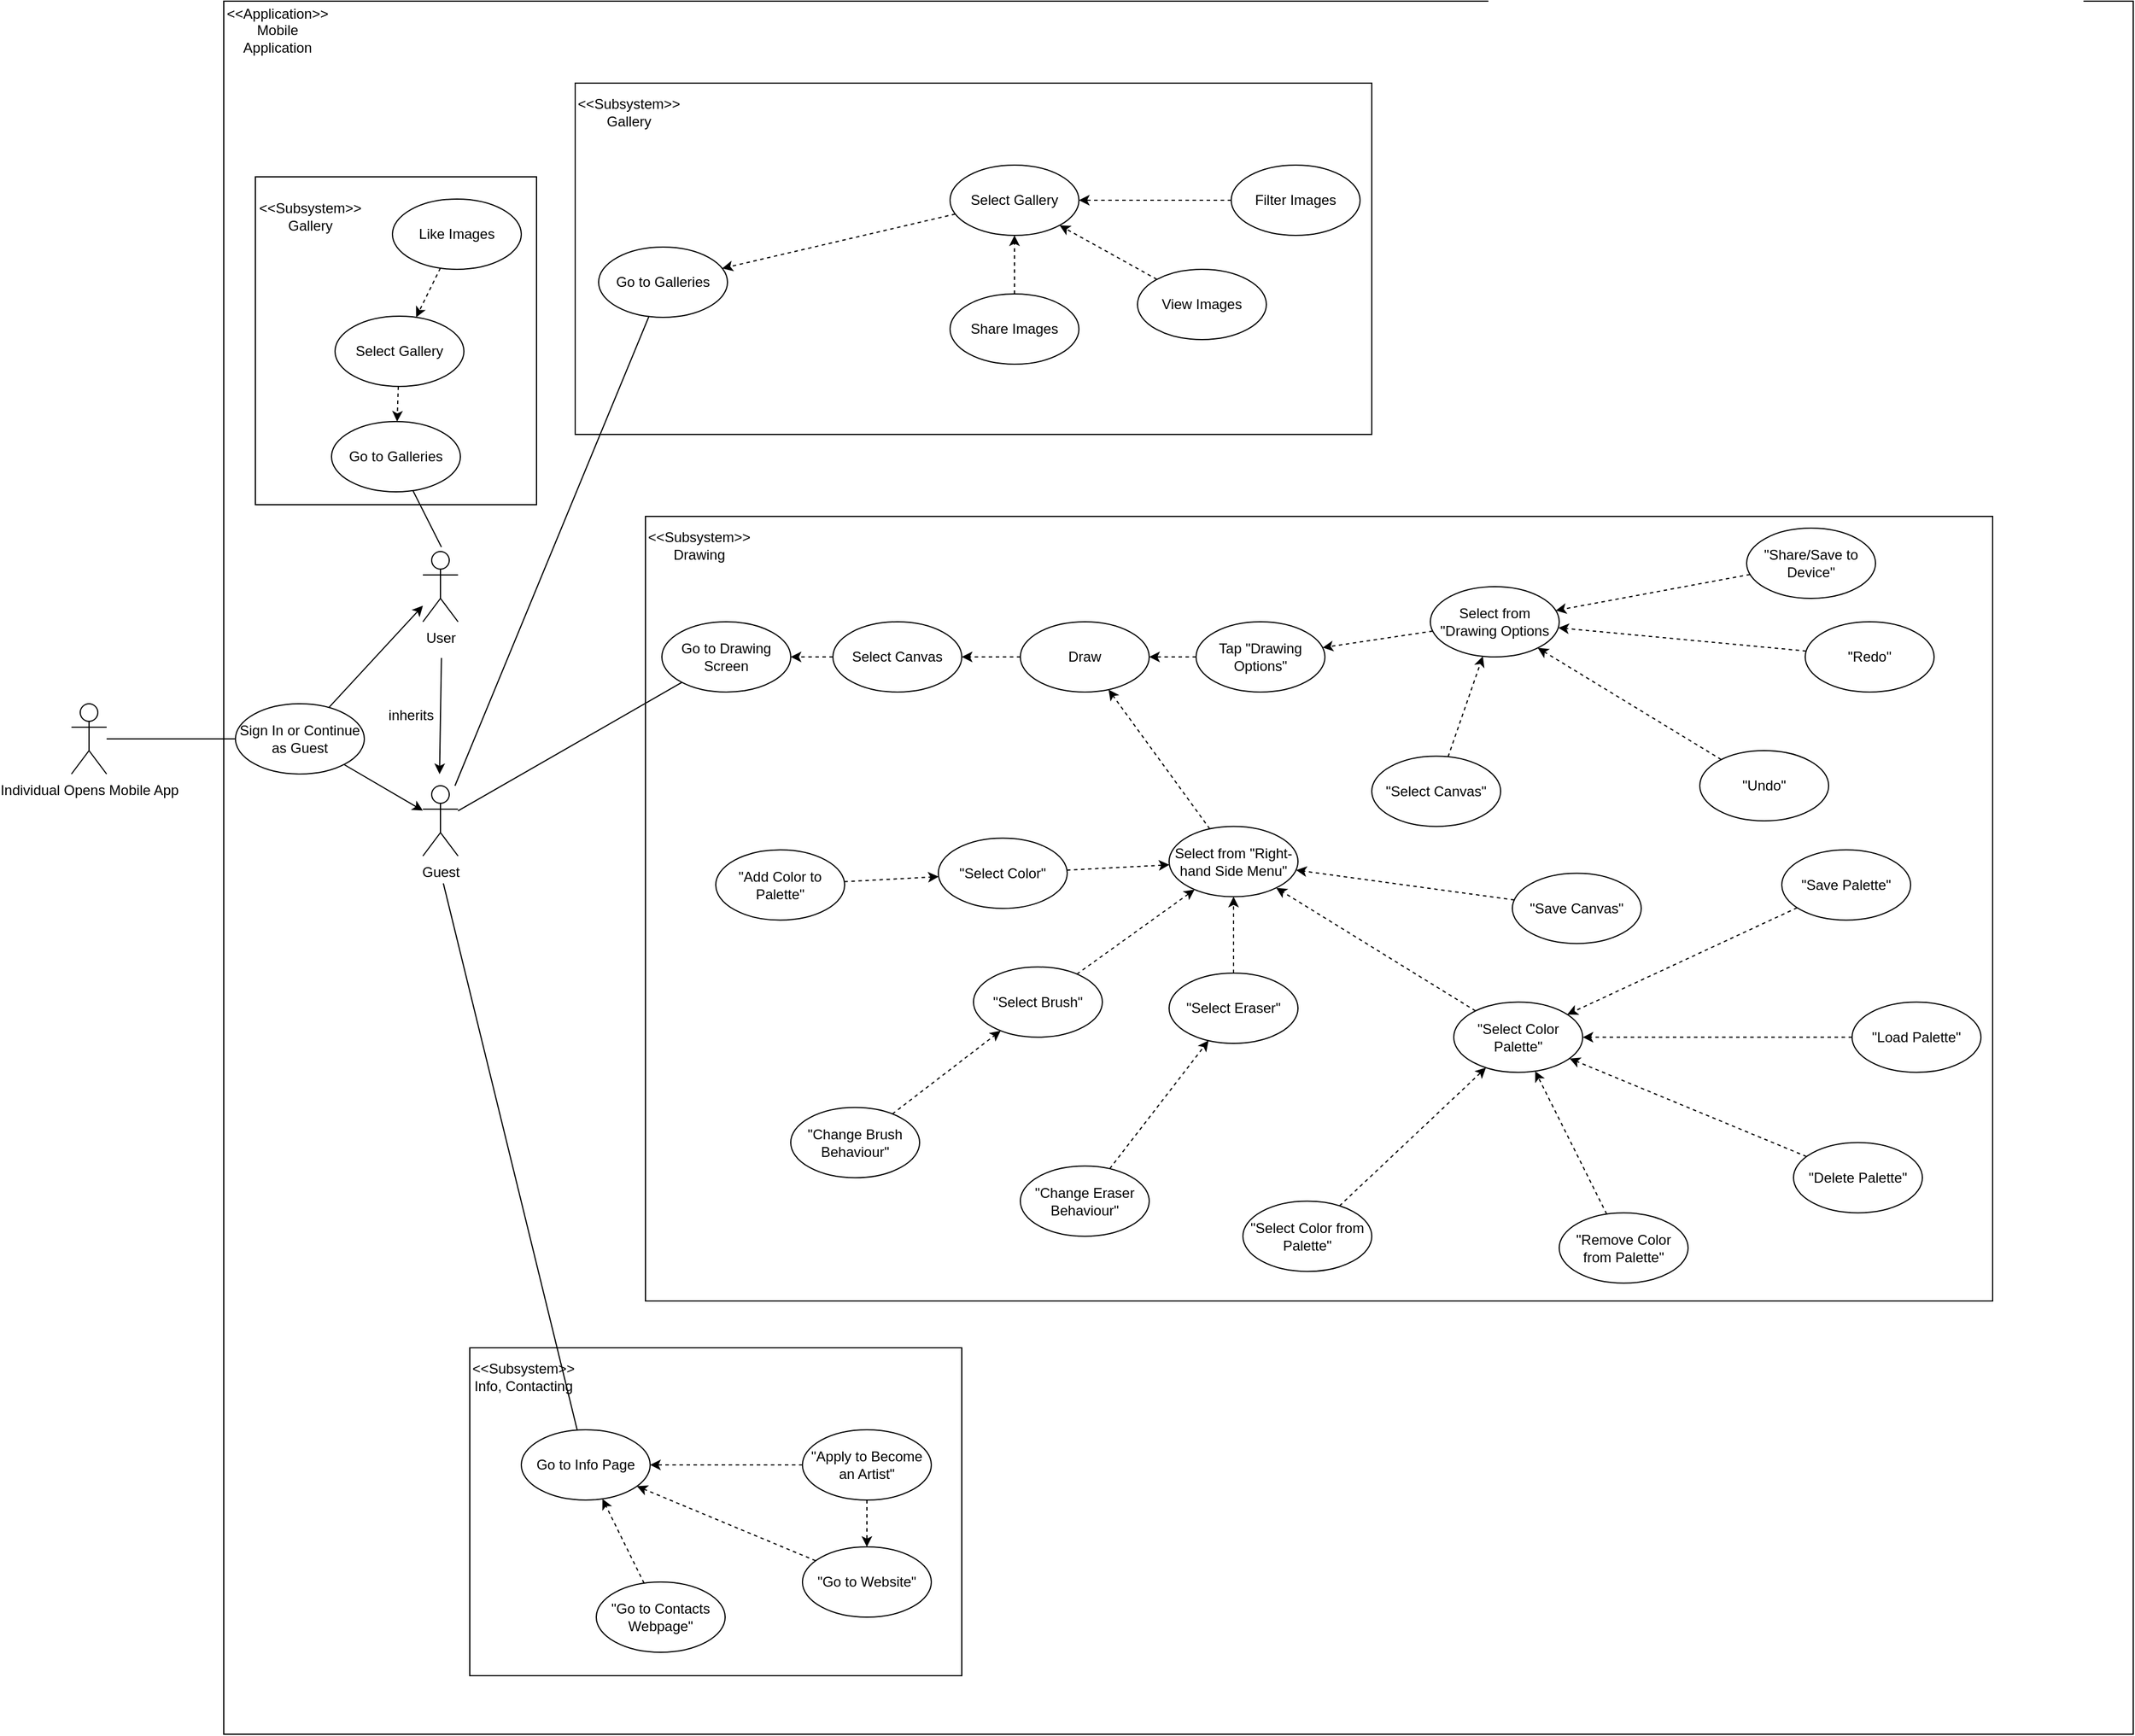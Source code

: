 <mxfile version="13.2.4" type="device"><diagram id="txl30slOBA3MLlbNXTB4" name="Page-1"><mxGraphModel dx="2829" dy="2039" grid="1" gridSize="10" guides="1" tooltips="1" connect="1" arrows="1" fold="1" page="1" pageScale="1" pageWidth="827" pageHeight="1169" math="0" shadow="0"><root><mxCell id="0"/><mxCell id="1" parent="0"/><mxCell id="2JM5NXY_ZaKbiW4kvDHP-76" value="" style="rounded=0;whiteSpace=wrap;html=1;" parent="1" vertex="1"><mxGeometry x="30" y="-290" width="1630" height="1480" as="geometry"/></mxCell><mxCell id="c1x3ycIHwH0ngGLMlNKI-2" value="" style="rounded=0;whiteSpace=wrap;html=1;" parent="1" vertex="1"><mxGeometry x="57" y="-140" width="240" height="280" as="geometry"/></mxCell><mxCell id="2JM5NXY_ZaKbiW4kvDHP-71" value="" style="rounded=0;whiteSpace=wrap;html=1;" parent="1" vertex="1"><mxGeometry x="330" y="-220" width="680" height="300" as="geometry"/></mxCell><mxCell id="2JM5NXY_ZaKbiW4kvDHP-69" value="" style="rounded=0;whiteSpace=wrap;html=1;" parent="1" vertex="1"><mxGeometry x="390" y="150" width="1150" height="670" as="geometry"/></mxCell><mxCell id="2JM5NXY_ZaKbiW4kvDHP-68" value="" style="rounded=0;whiteSpace=wrap;html=1;" parent="1" vertex="1"><mxGeometry x="240" y="860" width="420" height="280" as="geometry"/></mxCell><mxCell id="zg-OP3MwCopLcI96b1SN-1" value="Individual Opens Mobile App" style="shape=umlActor;verticalLabelPosition=bottom;labelBackgroundColor=#ffffff;verticalAlign=top;html=1;outlineConnect=0;" parent="1" vertex="1"><mxGeometry x="-100" y="310" width="30" height="60" as="geometry"/></mxCell><mxCell id="zg-OP3MwCopLcI96b1SN-14" value="Go to Galleries" style="ellipse;whiteSpace=wrap;html=1;" parent="1" vertex="1"><mxGeometry x="350" y="-80" width="110" height="60" as="geometry"/></mxCell><mxCell id="OHez4P4Bd9LLeIwilATM-2" value="Select Gallery" style="ellipse;whiteSpace=wrap;html=1;" parent="1" vertex="1"><mxGeometry x="650" y="-150" width="110" height="60" as="geometry"/></mxCell><mxCell id="OHez4P4Bd9LLeIwilATM-3" value="Filter Images" style="ellipse;whiteSpace=wrap;html=1;" parent="1" vertex="1"><mxGeometry x="890" y="-150" width="110" height="60" as="geometry"/></mxCell><mxCell id="OHez4P4Bd9LLeIwilATM-4" value="Share Images" style="ellipse;whiteSpace=wrap;html=1;" parent="1" vertex="1"><mxGeometry x="650" y="-40" width="110" height="60" as="geometry"/></mxCell><mxCell id="OHez4P4Bd9LLeIwilATM-5" value="Like Images" style="ellipse;whiteSpace=wrap;html=1;" parent="1" vertex="1"><mxGeometry x="174" y="-121" width="110" height="60" as="geometry"/></mxCell><mxCell id="OHez4P4Bd9LLeIwilATM-6" value="" style="endArrow=classic;html=1;dashed=1;" parent="1" source="OHez4P4Bd9LLeIwilATM-2" target="zg-OP3MwCopLcI96b1SN-14" edge="1"><mxGeometry width="50" height="50" relative="1" as="geometry"><mxPoint x="660" y="100" as="sourcePoint"/><mxPoint x="500" y="-140" as="targetPoint"/></mxGeometry></mxCell><mxCell id="OHez4P4Bd9LLeIwilATM-7" value="" style="endArrow=classic;html=1;dashed=1;" parent="1" source="OHez4P4Bd9LLeIwilATM-5" target="c1x3ycIHwH0ngGLMlNKI-8" edge="1"><mxGeometry width="50" height="50" relative="1" as="geometry"><mxPoint x="670.0" y="59" as="sourcePoint"/><mxPoint x="-200" y="19" as="targetPoint"/></mxGeometry></mxCell><mxCell id="OHez4P4Bd9LLeIwilATM-8" value="" style="endArrow=classic;html=1;dashed=1;" parent="1" source="OHez4P4Bd9LLeIwilATM-3" target="OHez4P4Bd9LLeIwilATM-2" edge="1"><mxGeometry width="50" height="50" relative="1" as="geometry"><mxPoint x="680.0" y="70" as="sourcePoint"/><mxPoint x="850" y="-220" as="targetPoint"/></mxGeometry></mxCell><mxCell id="OHez4P4Bd9LLeIwilATM-9" value="" style="endArrow=classic;html=1;dashed=1;" parent="1" source="OHez4P4Bd9LLeIwilATM-4" target="OHez4P4Bd9LLeIwilATM-2" edge="1"><mxGeometry width="50" height="50" relative="1" as="geometry"><mxPoint x="800" y="20" as="sourcePoint"/><mxPoint x="840.0" y="60" as="targetPoint"/></mxGeometry></mxCell><mxCell id="OHez4P4Bd9LLeIwilATM-11" value="Go to Drawing Screen" style="ellipse;whiteSpace=wrap;html=1;" parent="1" vertex="1"><mxGeometry x="404" y="240" width="110" height="60" as="geometry"/></mxCell><mxCell id="OHez4P4Bd9LLeIwilATM-13" value="Select Canvas" style="ellipse;whiteSpace=wrap;html=1;" parent="1" vertex="1"><mxGeometry x="550" y="240" width="110" height="60" as="geometry"/></mxCell><mxCell id="OHez4P4Bd9LLeIwilATM-14" value="" style="endArrow=classic;html=1;dashed=1;" parent="1" source="OHez4P4Bd9LLeIwilATM-13" target="OHez4P4Bd9LLeIwilATM-11" edge="1"><mxGeometry width="50" height="50" relative="1" as="geometry"><mxPoint x="600.0" y="239.71" as="sourcePoint"/><mxPoint x="514" y="150" as="targetPoint"/></mxGeometry></mxCell><mxCell id="OHez4P4Bd9LLeIwilATM-17" value="" style="endArrow=classic;html=1;dashed=1;" parent="1" source="OHez4P4Bd9LLeIwilATM-21" target="2JM5NXY_ZaKbiW4kvDHP-32" edge="1"><mxGeometry width="50" height="50" relative="1" as="geometry"><mxPoint x="800" y="270" as="sourcePoint"/><mxPoint x="870" y="190" as="targetPoint"/></mxGeometry></mxCell><mxCell id="OHez4P4Bd9LLeIwilATM-21" value="Tap &quot;Drawing Options&quot;" style="ellipse;whiteSpace=wrap;html=1;" parent="1" vertex="1"><mxGeometry x="860" y="240" width="110" height="60" as="geometry"/></mxCell><mxCell id="OHez4P4Bd9LLeIwilATM-22" value="Select from &quot;Drawing Options" style="ellipse;whiteSpace=wrap;html=1;" parent="1" vertex="1"><mxGeometry x="1060" y="210" width="110" height="60" as="geometry"/></mxCell><mxCell id="OHez4P4Bd9LLeIwilATM-23" value="" style="endArrow=classic;html=1;dashed=1;" parent="1" source="OHez4P4Bd9LLeIwilATM-22" target="OHez4P4Bd9LLeIwilATM-21" edge="1"><mxGeometry width="50" height="50" relative="1" as="geometry"><mxPoint x="770.0" y="250.0" as="sourcePoint"/><mxPoint x="990" y="180" as="targetPoint"/></mxGeometry></mxCell><mxCell id="OHez4P4Bd9LLeIwilATM-24" value="&quot;Select Canvas&quot;" style="ellipse;whiteSpace=wrap;html=1;" parent="1" vertex="1"><mxGeometry x="1010" y="354.77" width="110" height="60" as="geometry"/></mxCell><mxCell id="OHez4P4Bd9LLeIwilATM-25" value="&quot;Redo&quot;" style="ellipse;whiteSpace=wrap;html=1;" parent="1" vertex="1"><mxGeometry x="1380" y="240" width="110" height="60" as="geometry"/></mxCell><mxCell id="OHez4P4Bd9LLeIwilATM-26" value="&quot;Share/Save to Device&quot;" style="ellipse;whiteSpace=wrap;html=1;" parent="1" vertex="1"><mxGeometry x="1330" y="160" width="110" height="60" as="geometry"/></mxCell><mxCell id="OHez4P4Bd9LLeIwilATM-27" value="&quot;Undo&quot;" style="ellipse;whiteSpace=wrap;html=1;" parent="1" vertex="1"><mxGeometry x="1290" y="350" width="110" height="60" as="geometry"/></mxCell><mxCell id="OHez4P4Bd9LLeIwilATM-28" value="" style="endArrow=classic;html=1;dashed=1;" parent="1" source="OHez4P4Bd9LLeIwilATM-26" target="OHez4P4Bd9LLeIwilATM-22" edge="1"><mxGeometry width="50" height="50" relative="1" as="geometry"><mxPoint x="950.0" y="250.0" as="sourcePoint"/><mxPoint x="1210" y="130" as="targetPoint"/></mxGeometry></mxCell><mxCell id="OHez4P4Bd9LLeIwilATM-29" value="" style="endArrow=classic;html=1;dashed=1;" parent="1" source="OHez4P4Bd9LLeIwilATM-25" target="OHez4P4Bd9LLeIwilATM-22" edge="1"><mxGeometry width="50" height="50" relative="1" as="geometry"><mxPoint x="1086.7" y="237.28" as="sourcePoint"/><mxPoint x="1340" y="230" as="targetPoint"/></mxGeometry></mxCell><mxCell id="OHez4P4Bd9LLeIwilATM-31" value="" style="endArrow=classic;html=1;dashed=1;" parent="1" source="OHez4P4Bd9LLeIwilATM-27" target="OHez4P4Bd9LLeIwilATM-22" edge="1"><mxGeometry width="50" height="50" relative="1" as="geometry"><mxPoint x="1090.0" y="250.0" as="sourcePoint"/><mxPoint x="1300" y="300" as="targetPoint"/></mxGeometry></mxCell><mxCell id="OHez4P4Bd9LLeIwilATM-32" value="" style="endArrow=classic;html=1;dashed=1;" parent="1" source="OHez4P4Bd9LLeIwilATM-24" target="OHez4P4Bd9LLeIwilATM-22" edge="1"><mxGeometry width="50" height="50" relative="1" as="geometry"><mxPoint x="1040" y="310" as="sourcePoint"/><mxPoint x="1160.69" y="309.58" as="targetPoint"/></mxGeometry></mxCell><mxCell id="OHez4P4Bd9LLeIwilATM-33" value="Select from &quot;Right-hand Side Menu&quot;" style="ellipse;whiteSpace=wrap;html=1;" parent="1" vertex="1"><mxGeometry x="837" y="414.77" width="110" height="60" as="geometry"/></mxCell><mxCell id="OHez4P4Bd9LLeIwilATM-34" value="" style="endArrow=classic;html=1;dashed=1;" parent="1" source="OHez4P4Bd9LLeIwilATM-33" target="2JM5NXY_ZaKbiW4kvDHP-32" edge="1"><mxGeometry width="50" height="50" relative="1" as="geometry"><mxPoint x="750" y="360" as="sourcePoint"/><mxPoint x="850.0" y="304.77" as="targetPoint"/></mxGeometry></mxCell><mxCell id="OHez4P4Bd9LLeIwilATM-35" value="&quot;Select Color&quot;" style="ellipse;whiteSpace=wrap;html=1;" parent="1" vertex="1"><mxGeometry x="640" y="424.77" width="110" height="60" as="geometry"/></mxCell><mxCell id="OHez4P4Bd9LLeIwilATM-36" value="&quot;Select Brush&quot;" style="ellipse;whiteSpace=wrap;html=1;" parent="1" vertex="1"><mxGeometry x="670" y="534.77" width="110" height="60" as="geometry"/></mxCell><mxCell id="OHez4P4Bd9LLeIwilATM-37" value="" style="endArrow=classic;html=1;dashed=1;" parent="1" source="OHez4P4Bd9LLeIwilATM-35" target="OHez4P4Bd9LLeIwilATM-33" edge="1"><mxGeometry width="50" height="50" relative="1" as="geometry"><mxPoint x="780" y="410" as="sourcePoint"/><mxPoint x="1136.068" y="363.579" as="targetPoint"/></mxGeometry></mxCell><mxCell id="OHez4P4Bd9LLeIwilATM-38" value="&quot;Save Canvas&quot;" style="ellipse;whiteSpace=wrap;html=1;" parent="1" vertex="1"><mxGeometry x="1130" y="454.77" width="110" height="60" as="geometry"/></mxCell><mxCell id="OHez4P4Bd9LLeIwilATM-39" value="&quot;Select Eraser&quot;" style="ellipse;whiteSpace=wrap;html=1;" parent="1" vertex="1"><mxGeometry x="837" y="540" width="110" height="60" as="geometry"/></mxCell><mxCell id="OHez4P4Bd9LLeIwilATM-40" value="&quot;Select Color Palette&quot;" style="ellipse;whiteSpace=wrap;html=1;" parent="1" vertex="1"><mxGeometry x="1080" y="564.77" width="110" height="60" as="geometry"/></mxCell><mxCell id="OHez4P4Bd9LLeIwilATM-41" value="" style="endArrow=classic;html=1;dashed=1;" parent="1" source="OHez4P4Bd9LLeIwilATM-36" target="OHez4P4Bd9LLeIwilATM-33" edge="1"><mxGeometry width="50" height="50" relative="1" as="geometry"><mxPoint x="770" y="490" as="sourcePoint"/><mxPoint x="797.076" y="465.118" as="targetPoint"/></mxGeometry></mxCell><mxCell id="OHez4P4Bd9LLeIwilATM-42" value="" style="endArrow=classic;html=1;dashed=1;" parent="1" source="OHez4P4Bd9LLeIwilATM-39" target="OHez4P4Bd9LLeIwilATM-33" edge="1"><mxGeometry width="50" height="50" relative="1" as="geometry"><mxPoint x="940" y="530" as="sourcePoint"/><mxPoint x="892.0" y="544.77" as="targetPoint"/></mxGeometry></mxCell><mxCell id="OHez4P4Bd9LLeIwilATM-43" value="" style="endArrow=classic;html=1;dashed=1;" parent="1" source="OHez4P4Bd9LLeIwilATM-40" target="OHez4P4Bd9LLeIwilATM-33" edge="1"><mxGeometry width="50" height="50" relative="1" as="geometry"><mxPoint x="1020" y="572" as="sourcePoint"/><mxPoint x="895.0" y="480" as="targetPoint"/></mxGeometry></mxCell><mxCell id="OHez4P4Bd9LLeIwilATM-44" value="" style="endArrow=classic;html=1;dashed=1;" parent="1" source="OHez4P4Bd9LLeIwilATM-38" target="OHez4P4Bd9LLeIwilATM-33" edge="1"><mxGeometry width="50" height="50" relative="1" as="geometry"><mxPoint x="928.38" y="413.843" as="sourcePoint"/><mxPoint x="1080" y="430" as="targetPoint"/></mxGeometry></mxCell><mxCell id="OHez4P4Bd9LLeIwilATM-48" value="&quot;Add Color to Palette&quot;" style="ellipse;whiteSpace=wrap;html=1;" parent="1" vertex="1"><mxGeometry x="450" y="434.77" width="110" height="60" as="geometry"/></mxCell><mxCell id="OHez4P4Bd9LLeIwilATM-50" value="" style="endArrow=classic;html=1;dashed=1;" parent="1" source="OHez4P4Bd9LLeIwilATM-48" target="OHez4P4Bd9LLeIwilATM-35" edge="1"><mxGeometry width="50" height="50" relative="1" as="geometry"><mxPoint x="580" y="370" as="sourcePoint"/><mxPoint x="797.076" y="465.118" as="targetPoint"/></mxGeometry></mxCell><mxCell id="OHez4P4Bd9LLeIwilATM-52" value="&quot;Change Brush Behaviour&quot;" style="ellipse;whiteSpace=wrap;html=1;" parent="1" vertex="1"><mxGeometry x="514" y="654.77" width="110" height="60" as="geometry"/></mxCell><mxCell id="OHez4P4Bd9LLeIwilATM-53" value="" style="endArrow=classic;html=1;dashed=1;" parent="1" source="OHez4P4Bd9LLeIwilATM-52" target="OHez4P4Bd9LLeIwilATM-36" edge="1"><mxGeometry width="50" height="50" relative="1" as="geometry"><mxPoint x="569" y="600" as="sourcePoint"/><mxPoint x="798.38" y="520.927" as="targetPoint"/></mxGeometry></mxCell><mxCell id="OHez4P4Bd9LLeIwilATM-54" value="&quot;Change Eraser Behaviour&quot;" style="ellipse;whiteSpace=wrap;html=1;" parent="1" vertex="1"><mxGeometry x="710" y="704.77" width="110" height="60" as="geometry"/></mxCell><mxCell id="OHez4P4Bd9LLeIwilATM-55" value="" style="endArrow=classic;html=1;dashed=1;" parent="1" source="OHez4P4Bd9LLeIwilATM-54" target="OHez4P4Bd9LLeIwilATM-39" edge="1"><mxGeometry width="50" height="50" relative="1" as="geometry"><mxPoint x="860" y="690" as="sourcePoint"/><mxPoint x="765.0" y="604.77" as="targetPoint"/></mxGeometry></mxCell><mxCell id="OHez4P4Bd9LLeIwilATM-56" value="&quot;Select Color from Palette&quot;" style="ellipse;whiteSpace=wrap;html=1;" parent="1" vertex="1"><mxGeometry x="900" y="734.77" width="110" height="60" as="geometry"/></mxCell><mxCell id="OHez4P4Bd9LLeIwilATM-57" value="&quot;Remove Color from Palette&quot;" style="ellipse;whiteSpace=wrap;html=1;" parent="1" vertex="1"><mxGeometry x="1170" y="744.77" width="110" height="60" as="geometry"/></mxCell><mxCell id="OHez4P4Bd9LLeIwilATM-58" value="&quot;Delete Palette&quot;" style="ellipse;whiteSpace=wrap;html=1;" parent="1" vertex="1"><mxGeometry x="1370" y="684.77" width="110" height="60" as="geometry"/></mxCell><mxCell id="OHez4P4Bd9LLeIwilATM-59" value="&quot;Load Palette&quot;" style="ellipse;whiteSpace=wrap;html=1;" parent="1" vertex="1"><mxGeometry x="1420" y="564.77" width="110" height="60" as="geometry"/></mxCell><mxCell id="OHez4P4Bd9LLeIwilATM-60" value="&quot;Save Palette&quot;" style="ellipse;whiteSpace=wrap;html=1;" parent="1" vertex="1"><mxGeometry x="1360" y="434.77" width="110" height="60" as="geometry"/></mxCell><mxCell id="OHez4P4Bd9LLeIwilATM-61" value="" style="endArrow=classic;html=1;dashed=1;" parent="1" source="OHez4P4Bd9LLeIwilATM-56" target="OHez4P4Bd9LLeIwilATM-40" edge="1"><mxGeometry width="50" height="50" relative="1" as="geometry"><mxPoint x="1020" y="640" as="sourcePoint"/><mxPoint x="905.0" y="619.77" as="targetPoint"/></mxGeometry></mxCell><mxCell id="OHez4P4Bd9LLeIwilATM-62" value="" style="endArrow=classic;html=1;dashed=1;" parent="1" source="OHez4P4Bd9LLeIwilATM-57" target="OHez4P4Bd9LLeIwilATM-40" edge="1"><mxGeometry width="50" height="50" relative="1" as="geometry"><mxPoint x="1120" y="730" as="sourcePoint"/><mxPoint x="1038.225" y="604.822" as="targetPoint"/></mxGeometry></mxCell><mxCell id="OHez4P4Bd9LLeIwilATM-63" value="" style="endArrow=classic;html=1;dashed=1;" parent="1" source="OHez4P4Bd9LLeIwilATM-58" target="OHez4P4Bd9LLeIwilATM-40" edge="1"><mxGeometry width="50" height="50" relative="1" as="geometry"><mxPoint x="1250" y="670" as="sourcePoint"/><mxPoint x="1114.328" y="597.2" as="targetPoint"/></mxGeometry></mxCell><mxCell id="OHez4P4Bd9LLeIwilATM-64" value="" style="endArrow=classic;html=1;dashed=1;" parent="1" source="OHez4P4Bd9LLeIwilATM-59" target="OHez4P4Bd9LLeIwilATM-40" edge="1"><mxGeometry width="50" height="50" relative="1" as="geometry"><mxPoint x="1076.462" y="509.711" as="sourcePoint"/><mxPoint x="1380" y="530" as="targetPoint"/></mxGeometry></mxCell><mxCell id="OHez4P4Bd9LLeIwilATM-65" value="" style="endArrow=classic;html=1;dashed=1;" parent="1" source="OHez4P4Bd9LLeIwilATM-60" target="OHez4P4Bd9LLeIwilATM-40" edge="1"><mxGeometry width="50" height="50" relative="1" as="geometry"><mxPoint x="1390" y="550" as="sourcePoint"/><mxPoint x="1251.928" y="522.127" as="targetPoint"/></mxGeometry></mxCell><mxCell id="OHez4P4Bd9LLeIwilATM-66" value="Go to Info Page" style="ellipse;whiteSpace=wrap;html=1;" parent="1" vertex="1"><mxGeometry x="284" y="930" width="110" height="60" as="geometry"/></mxCell><mxCell id="OHez4P4Bd9LLeIwilATM-68" value="&quot;Apply to Become an Artist&quot;" style="ellipse;whiteSpace=wrap;html=1;" parent="1" vertex="1"><mxGeometry x="524" y="930" width="110" height="60" as="geometry"/></mxCell><mxCell id="OHez4P4Bd9LLeIwilATM-69" value="&quot;Go to Website&quot;" style="ellipse;whiteSpace=wrap;html=1;" parent="1" vertex="1"><mxGeometry x="524" y="1030" width="110" height="60" as="geometry"/></mxCell><mxCell id="OHez4P4Bd9LLeIwilATM-70" value="&quot;Go to Contacts Webpage&quot;" style="ellipse;whiteSpace=wrap;html=1;" parent="1" vertex="1"><mxGeometry x="348" y="1060" width="110" height="60" as="geometry"/></mxCell><mxCell id="OHez4P4Bd9LLeIwilATM-71" value="" style="endArrow=classic;html=1;dashed=1;" parent="1" source="OHez4P4Bd9LLeIwilATM-68" target="OHez4P4Bd9LLeIwilATM-66" edge="1"><mxGeometry width="50" height="50" relative="1" as="geometry"><mxPoint x="504" y="960" as="sourcePoint"/><mxPoint x="474" y="910" as="targetPoint"/></mxGeometry></mxCell><mxCell id="OHez4P4Bd9LLeIwilATM-72" value="" style="endArrow=classic;html=1;dashed=1;" parent="1" source="OHez4P4Bd9LLeIwilATM-69" target="OHez4P4Bd9LLeIwilATM-66" edge="1"><mxGeometry width="50" height="50" relative="1" as="geometry"><mxPoint x="404" y="970" as="sourcePoint"/><mxPoint x="494" y="990" as="targetPoint"/></mxGeometry></mxCell><mxCell id="OHez4P4Bd9LLeIwilATM-73" value="" style="endArrow=classic;html=1;dashed=1;" parent="1" source="OHez4P4Bd9LLeIwilATM-70" target="OHez4P4Bd9LLeIwilATM-66" edge="1"><mxGeometry width="50" height="50" relative="1" as="geometry"><mxPoint x="304" y="1050" as="sourcePoint"/><mxPoint x="545.293" y="1051.789" as="targetPoint"/></mxGeometry></mxCell><mxCell id="OHez4P4Bd9LLeIwilATM-76" value="" style="endArrow=classic;html=1;dashed=1;" parent="1" source="OHez4P4Bd9LLeIwilATM-68" target="OHez4P4Bd9LLeIwilATM-69" edge="1"><mxGeometry width="50" height="50" relative="1" as="geometry"><mxPoint x="404" y="970" as="sourcePoint"/><mxPoint x="544" y="1000" as="targetPoint"/></mxGeometry></mxCell><mxCell id="2JM5NXY_ZaKbiW4kvDHP-1" value="Sign In or Continue as Guest" style="ellipse;whiteSpace=wrap;html=1;" parent="1" vertex="1"><mxGeometry x="40" y="310" width="110" height="60" as="geometry"/></mxCell><mxCell id="2JM5NXY_ZaKbiW4kvDHP-6" value="" style="endArrow=none;html=1;" parent="1" source="zg-OP3MwCopLcI96b1SN-1" target="2JM5NXY_ZaKbiW4kvDHP-1" edge="1"><mxGeometry width="50" height="50" relative="1" as="geometry"><mxPoint x="190" y="350" as="sourcePoint"/><mxPoint x="240" y="300" as="targetPoint"/></mxGeometry></mxCell><mxCell id="2JM5NXY_ZaKbiW4kvDHP-12" value="User" style="shape=umlActor;verticalLabelPosition=bottom;labelBackgroundColor=#ffffff;verticalAlign=top;html=1;outlineConnect=0;" parent="1" vertex="1"><mxGeometry x="200" y="180" width="30" height="60" as="geometry"/></mxCell><mxCell id="2JM5NXY_ZaKbiW4kvDHP-13" value="Guest" style="shape=umlActor;verticalLabelPosition=bottom;labelBackgroundColor=#ffffff;verticalAlign=top;html=1;outlineConnect=0;" parent="1" vertex="1"><mxGeometry x="200" y="380" width="30" height="60" as="geometry"/></mxCell><mxCell id="2JM5NXY_ZaKbiW4kvDHP-20" value="" style="endArrow=none;html=1;" parent="1" source="2JM5NXY_ZaKbiW4kvDHP-13" target="zg-OP3MwCopLcI96b1SN-14" edge="1"><mxGeometry width="50" height="50" relative="1" as="geometry"><mxPoint x="320" y="340" as="sourcePoint"/><mxPoint x="400" y="300" as="targetPoint"/></mxGeometry></mxCell><mxCell id="2JM5NXY_ZaKbiW4kvDHP-21" value="" style="endArrow=none;html=1;" parent="1" source="2JM5NXY_ZaKbiW4kvDHP-13" target="OHez4P4Bd9LLeIwilATM-11" edge="1"><mxGeometry width="50" height="50" relative="1" as="geometry"><mxPoint x="320" y="340" as="sourcePoint"/><mxPoint x="440" y="310" as="targetPoint"/></mxGeometry></mxCell><mxCell id="2JM5NXY_ZaKbiW4kvDHP-22" value="" style="endArrow=none;html=1;exitX=0.115;exitY=0.509;exitDx=0;exitDy=0;exitPerimeter=0;" parent="1" source="2JM5NXY_ZaKbiW4kvDHP-76" target="OHez4P4Bd9LLeIwilATM-66" edge="1"><mxGeometry width="50" height="50" relative="1" as="geometry"><mxPoint x="320" y="340" as="sourcePoint"/><mxPoint x="440.881" y="273.53" as="targetPoint"/></mxGeometry></mxCell><mxCell id="2JM5NXY_ZaKbiW4kvDHP-23" value="" style="endArrow=classic;html=1;endFill=1;" parent="1" source="2JM5NXY_ZaKbiW4kvDHP-1" target="2JM5NXY_ZaKbiW4kvDHP-12" edge="1"><mxGeometry width="50" height="50" relative="1" as="geometry"><mxPoint x="160" y="330" as="sourcePoint"/><mxPoint x="210" y="280" as="targetPoint"/></mxGeometry></mxCell><mxCell id="2JM5NXY_ZaKbiW4kvDHP-24" value="" style="endArrow=classic;html=1;endFill=1;" parent="1" source="2JM5NXY_ZaKbiW4kvDHP-1" target="2JM5NXY_ZaKbiW4kvDHP-13" edge="1"><mxGeometry width="50" height="50" relative="1" as="geometry"><mxPoint x="175.543" y="339.728" as="sourcePoint"/><mxPoint x="240" y="307.5" as="targetPoint"/></mxGeometry></mxCell><mxCell id="2JM5NXY_ZaKbiW4kvDHP-32" value="Draw" style="ellipse;whiteSpace=wrap;html=1;" parent="1" vertex="1"><mxGeometry x="710" y="240" width="110" height="60" as="geometry"/></mxCell><mxCell id="2JM5NXY_ZaKbiW4kvDHP-34" value="" style="endArrow=classic;html=1;dashed=1;" parent="1" source="2JM5NXY_ZaKbiW4kvDHP-32" target="OHez4P4Bd9LLeIwilATM-13" edge="1"><mxGeometry width="50" height="50" relative="1" as="geometry"><mxPoint x="680" y="370" as="sourcePoint"/><mxPoint x="690" y="200" as="targetPoint"/></mxGeometry></mxCell><mxCell id="2JM5NXY_ZaKbiW4kvDHP-73" value="&amp;lt;&amp;lt;Subsystem&amp;gt;&amp;gt;&lt;br&gt;Gallery" style="text;html=1;strokeColor=none;fillColor=none;align=center;verticalAlign=middle;whiteSpace=wrap;rounded=0;" parent="1" vertex="1"><mxGeometry x="330" y="-220" width="92" height="50" as="geometry"/></mxCell><mxCell id="2JM5NXY_ZaKbiW4kvDHP-74" value="&amp;lt;&amp;lt;Subsystem&amp;gt;&amp;gt;&lt;br&gt;Drawing" style="text;html=1;strokeColor=none;fillColor=none;align=center;verticalAlign=middle;whiteSpace=wrap;rounded=0;" parent="1" vertex="1"><mxGeometry x="390" y="150" width="92" height="50" as="geometry"/></mxCell><mxCell id="2JM5NXY_ZaKbiW4kvDHP-75" value="&amp;lt;&amp;lt;Subsystem&amp;gt;&amp;gt;&lt;br&gt;Info, Contacting" style="text;html=1;strokeColor=none;fillColor=none;align=center;verticalAlign=middle;whiteSpace=wrap;rounded=0;" parent="1" vertex="1"><mxGeometry x="240" y="860" width="92" height="50" as="geometry"/></mxCell><mxCell id="2JM5NXY_ZaKbiW4kvDHP-77" value="&amp;lt;&amp;lt;Application&amp;gt;&amp;gt;&lt;br&gt;Mobile Application" style="text;html=1;strokeColor=none;fillColor=none;align=center;verticalAlign=middle;whiteSpace=wrap;rounded=0;" parent="1" vertex="1"><mxGeometry x="30" y="-290" width="92" height="50" as="geometry"/></mxCell><mxCell id="c1x3ycIHwH0ngGLMlNKI-3" value="&amp;lt;&amp;lt;Subsystem&amp;gt;&amp;gt;&lt;br&gt;Gallery" style="text;html=1;strokeColor=none;fillColor=none;align=center;verticalAlign=middle;whiteSpace=wrap;rounded=0;" parent="1" vertex="1"><mxGeometry x="58" y="-131" width="92" height="50" as="geometry"/></mxCell><mxCell id="c1x3ycIHwH0ngGLMlNKI-5" value="" style="endArrow=classic;html=1;exitX=0.114;exitY=0.379;exitDx=0;exitDy=0;exitPerimeter=0;entryX=0.113;entryY=0.446;entryDx=0;entryDy=0;entryPerimeter=0;" parent="1" source="2JM5NXY_ZaKbiW4kvDHP-76" target="2JM5NXY_ZaKbiW4kvDHP-76" edge="1"><mxGeometry width="50" height="50" relative="1" as="geometry"><mxPoint x="215" y="350" as="sourcePoint"/><mxPoint x="215" y="270" as="targetPoint"/></mxGeometry></mxCell><mxCell id="c1x3ycIHwH0ngGLMlNKI-6" value="inherits" style="text;html=1;strokeColor=none;fillColor=none;align=center;verticalAlign=middle;whiteSpace=wrap;rounded=0;" parent="1" vertex="1"><mxGeometry x="170" y="310" width="40" height="20" as="geometry"/></mxCell><mxCell id="c1x3ycIHwH0ngGLMlNKI-7" value="Go to Galleries" style="ellipse;whiteSpace=wrap;html=1;" parent="1" vertex="1"><mxGeometry x="122" y="69" width="110" height="60" as="geometry"/></mxCell><mxCell id="c1x3ycIHwH0ngGLMlNKI-8" value="Select Gallery" style="ellipse;whiteSpace=wrap;html=1;" parent="1" vertex="1"><mxGeometry x="125" y="-21" width="110" height="60" as="geometry"/></mxCell><mxCell id="c1x3ycIHwH0ngGLMlNKI-9" value="" style="endArrow=classic;html=1;dashed=1;" parent="1" source="c1x3ycIHwH0ngGLMlNKI-8" target="c1x3ycIHwH0ngGLMlNKI-7" edge="1"><mxGeometry width="50" height="50" relative="1" as="geometry"><mxPoint x="664.395" y="-98.248" as="sourcePoint"/><mxPoint x="465.633" y="-51.715" as="targetPoint"/></mxGeometry></mxCell><mxCell id="c1x3ycIHwH0ngGLMlNKI-13" value="" style="endArrow=none;html=1;exitX=0.114;exitY=0.315;exitDx=0;exitDy=0;exitPerimeter=0;" parent="1" source="2JM5NXY_ZaKbiW4kvDHP-76" target="c1x3ycIHwH0ngGLMlNKI-7" edge="1"><mxGeometry width="50" height="50" relative="1" as="geometry"><mxPoint x="237.391" y="390" as="sourcePoint"/><mxPoint x="402.912" y="-10.734" as="targetPoint"/></mxGeometry></mxCell><mxCell id="RfNyi_P3BPcVGvEE12hY-4" value="View Images" style="ellipse;whiteSpace=wrap;html=1;" parent="1" vertex="1"><mxGeometry x="810" y="-61" width="110" height="60" as="geometry"/></mxCell><mxCell id="RfNyi_P3BPcVGvEE12hY-6" value="" style="endArrow=classic;dashed=1;html=1;startArrow=none;startFill=0;endFill=1;" parent="1" source="RfNyi_P3BPcVGvEE12hY-4" target="OHez4P4Bd9LLeIwilATM-2" edge="1"><mxGeometry width="50" height="50" relative="1" as="geometry"><mxPoint x="660" y="50" as="sourcePoint"/><mxPoint x="710" as="targetPoint"/></mxGeometry></mxCell></root></mxGraphModel></diagram></mxfile>